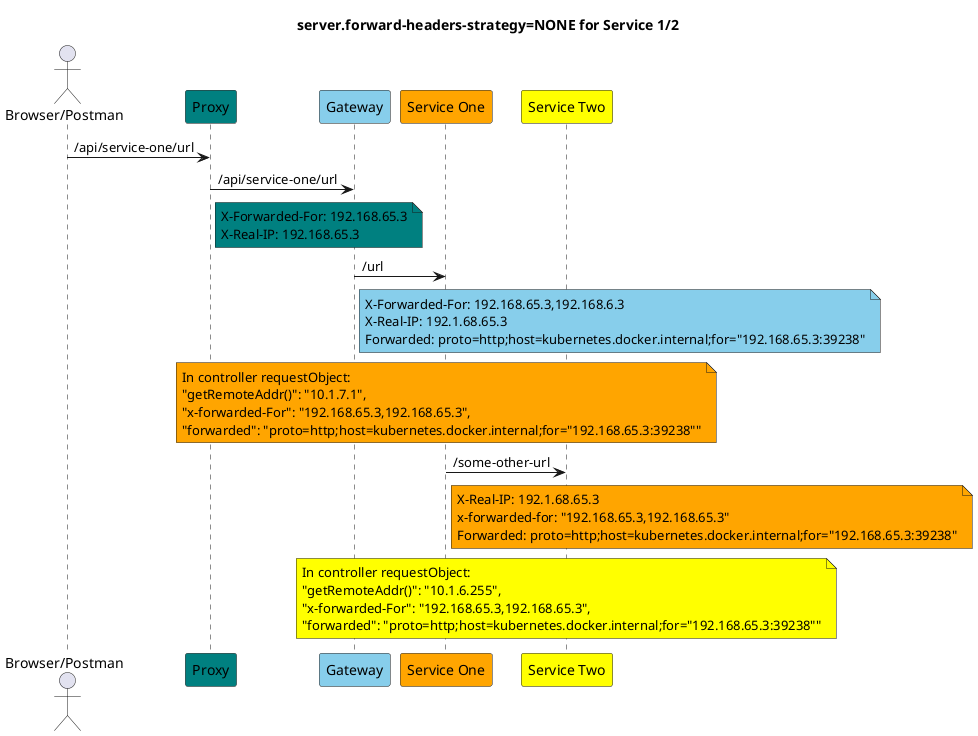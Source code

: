 @startuml
title server.forward-headers-strategy=NONE for Service 1/2
actor "Browser/Postman" as B
participant "Proxy" as P #Teal
participant "Gateway" as G #SkyBlue
participant "Service One" as S1 #Orange
participant "Service Two" as S2 #Yellow

B -> P : /api/service-one/url
P -> G : /api/service-one/url
note right of P #Teal
 X-Forwarded-For: 192.168.65.3
 X-Real-IP: 192.168.65.3
end note
G -> S1: /url
note right of G #SkyBlue
 X-Forwarded-For: 192.168.65.3,192.168.6.3
 X-Real-IP: 192.1.68.65.3
 Forwarded: proto=http;host=kubernetes.docker.internal;for="192.168.65.3:39238"
end note

note over S1 #Orange
In controller requestObject:
"getRemoteAddr()": "10.1.7.1",
"x-forwarded-For": "192.168.65.3,192.168.65.3",
"forwarded": "proto=http;host=kubernetes.docker.internal;for="192.168.65.3:39238""
end note
S1 -> S2: /some-other-url
note right of S1 #Orange
 X-Real-IP: 192.1.68.65.3
 x-forwarded-for: "192.168.65.3,192.168.65.3"
 Forwarded: proto=http;host=kubernetes.docker.internal;for="192.168.65.3:39238"
end note
note over S2 #Yellow
In controller requestObject:
"getRemoteAddr()": "10.1.6.255",
"x-forwarded-For": "192.168.65.3,192.168.65.3",
"forwarded": "proto=http;host=kubernetes.docker.internal;for="192.168.65.3:39238""
end note
@enduml